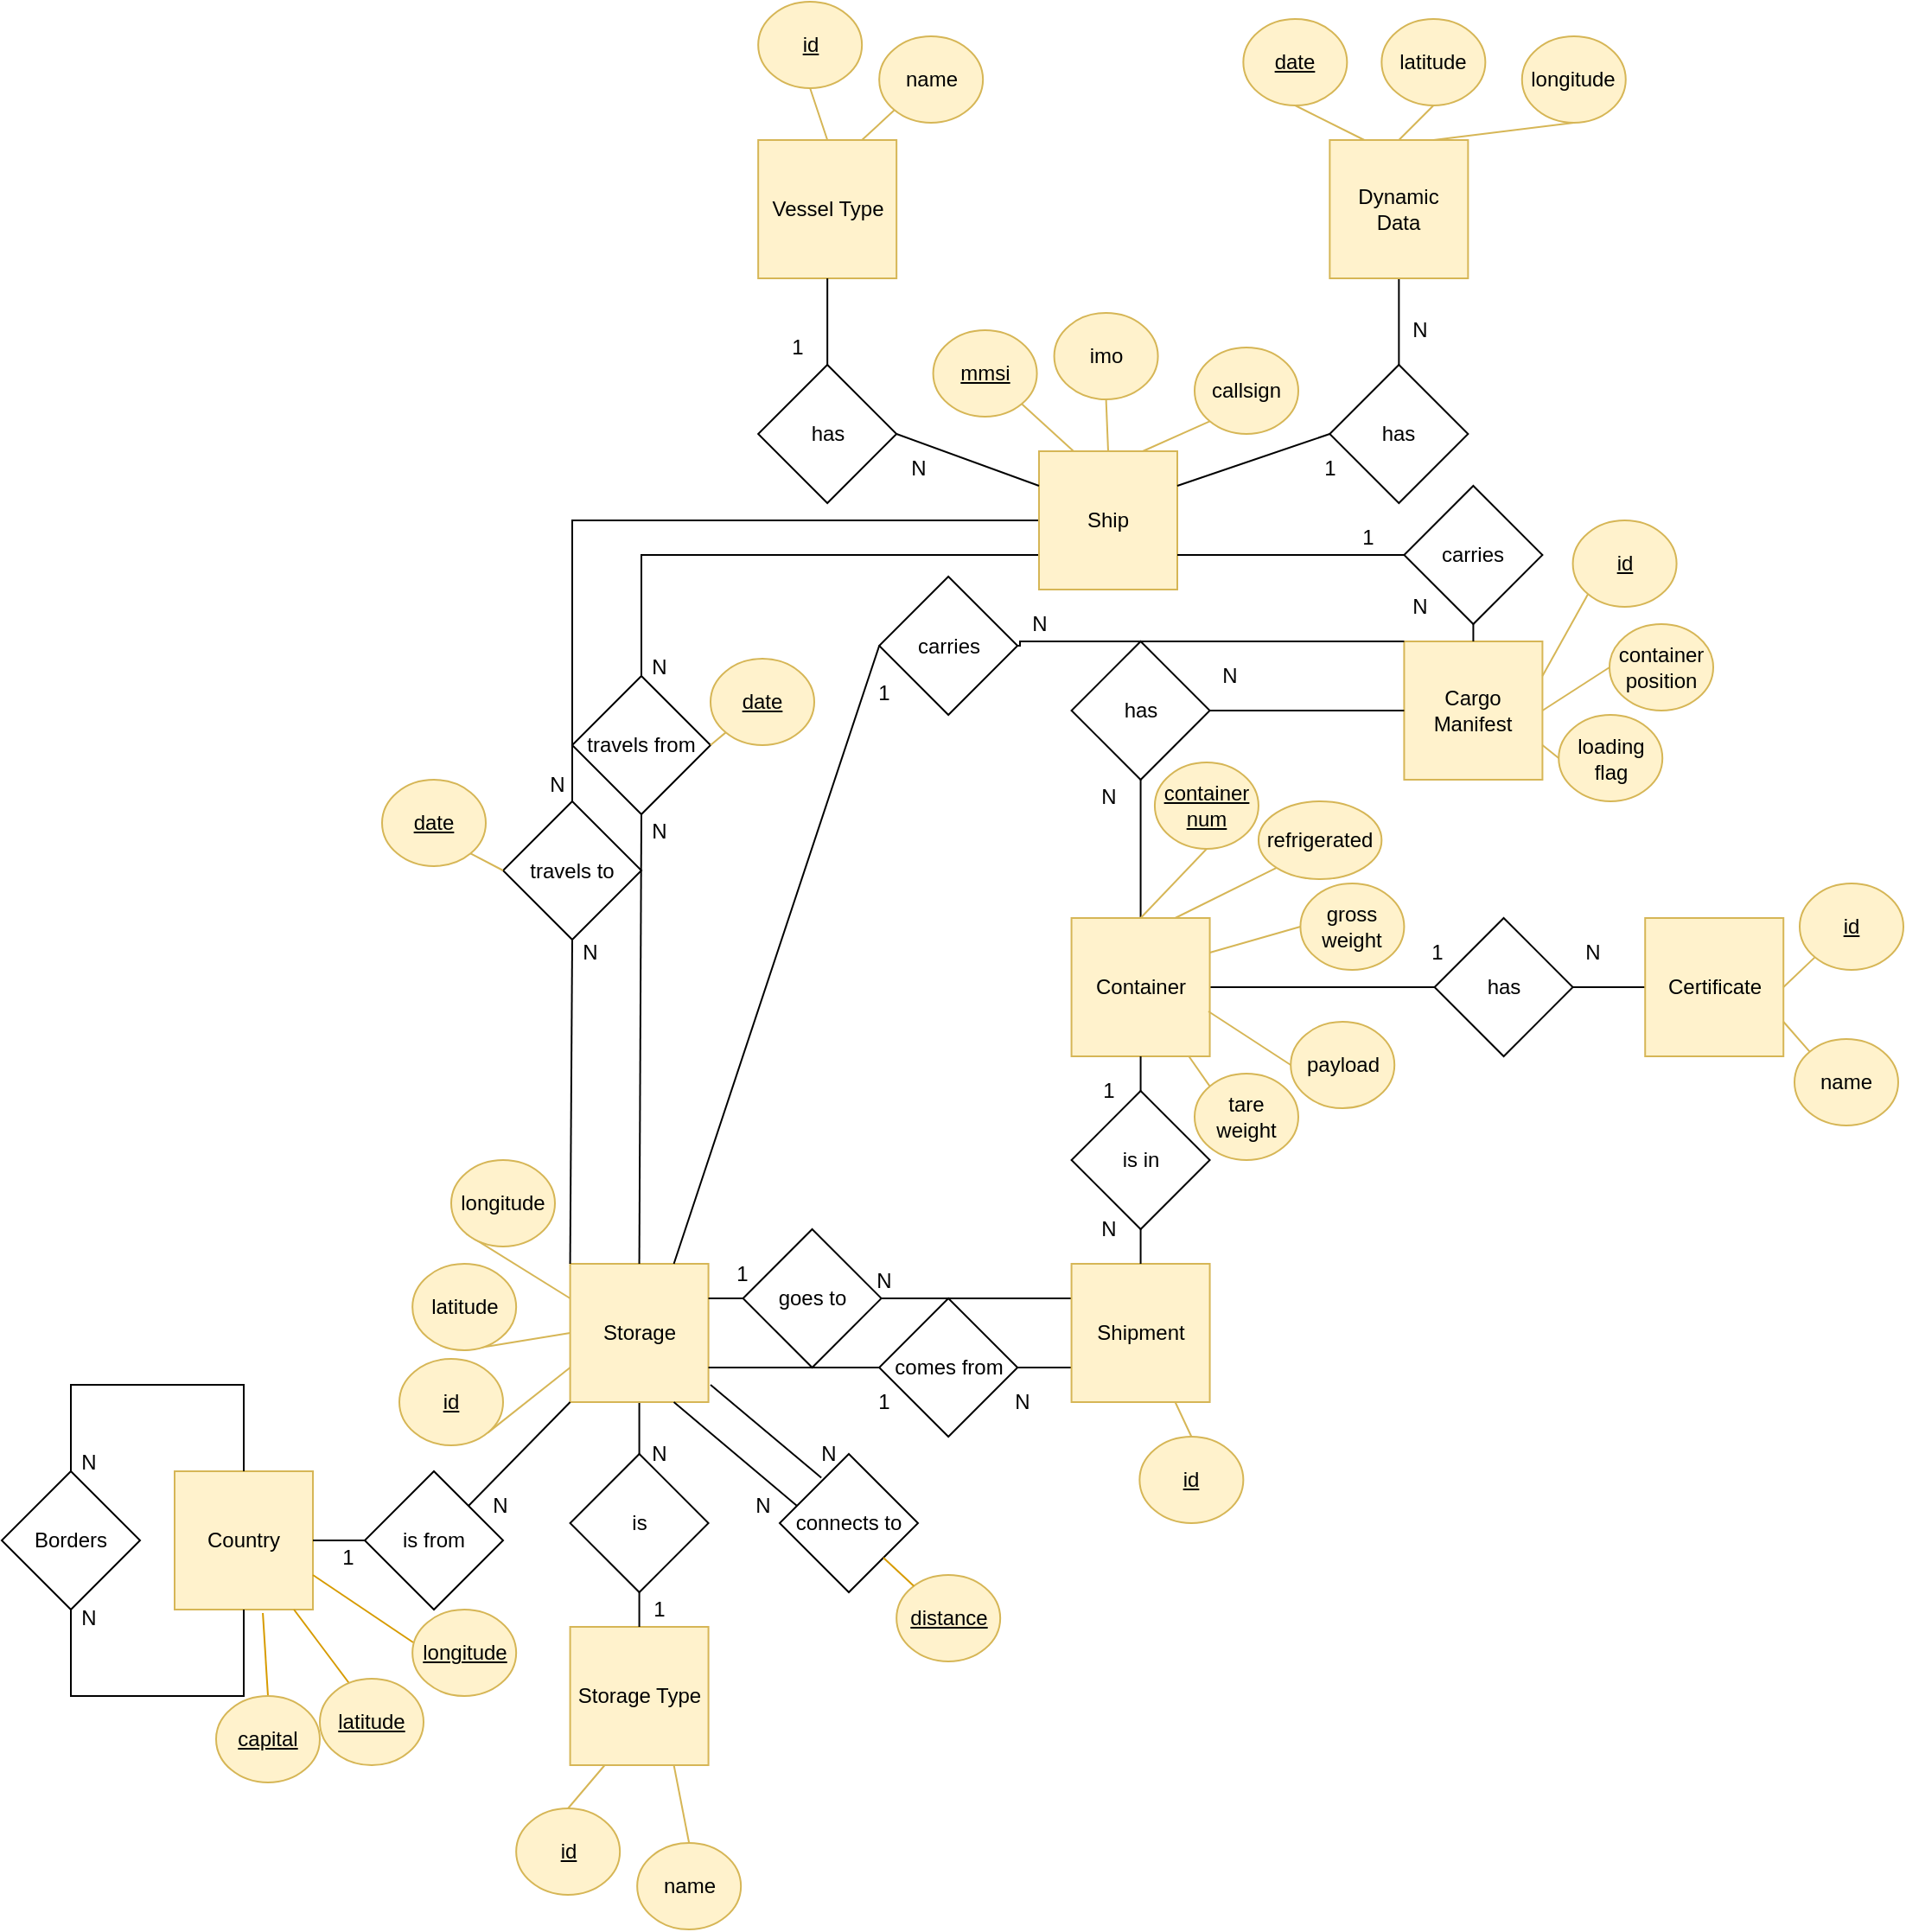 <mxfile version="15.9.4" type="device"><diagram id="eDwZjM_aQqiaG82-mVn8" name="Page-1"><mxGraphModel dx="1422" dy="743" grid="1" gridSize="10" guides="1" tooltips="1" connect="1" arrows="1" fold="1" page="1" pageScale="1" pageWidth="827" pageHeight="1169" math="0" shadow="0"><root><mxCell id="0"/><mxCell id="1" parent="0"/><mxCell id="Pj7Dq2QQPZaFAcr7pEXk-2" style="edgeStyle=none;rounded=0;orthogonalLoop=1;jettySize=auto;html=1;exitX=0;exitY=0.5;exitDx=0;exitDy=0;entryX=0.5;entryY=0;entryDx=0;entryDy=0;endArrow=none;endFill=0;" parent="1" source="Pj7Dq2QQPZaFAcr7pEXk-4" target="Pj7Dq2QQPZaFAcr7pEXk-78" edge="1"><mxGeometry relative="1" as="geometry"><Array as="points"><mxPoint x="560" y="740"/></Array></mxGeometry></mxCell><mxCell id="Pj7Dq2QQPZaFAcr7pEXk-3" style="edgeStyle=none;rounded=0;orthogonalLoop=1;jettySize=auto;html=1;exitX=0;exitY=0.75;exitDx=0;exitDy=0;entryX=0.5;entryY=0;entryDx=0;entryDy=0;endArrow=none;endFill=0;" parent="1" source="Pj7Dq2QQPZaFAcr7pEXk-4" target="Pj7Dq2QQPZaFAcr7pEXk-80" edge="1"><mxGeometry relative="1" as="geometry"><Array as="points"><mxPoint x="600" y="760"/></Array></mxGeometry></mxCell><mxCell id="Pj7Dq2QQPZaFAcr7pEXk-4" value="Ship" style="whiteSpace=wrap;html=1;aspect=fixed;fillColor=#fff2cc;strokeColor=#d6b656;" parent="1" vertex="1"><mxGeometry x="830" y="700" width="80" height="80" as="geometry"/></mxCell><mxCell id="Pj7Dq2QQPZaFAcr7pEXk-5" value="" style="edgeStyle=orthogonalEdgeStyle;rounded=0;orthogonalLoop=1;jettySize=auto;html=1;endArrow=none;endFill=0;" parent="1" source="Pj7Dq2QQPZaFAcr7pEXk-6" target="Pj7Dq2QQPZaFAcr7pEXk-19" edge="1"><mxGeometry relative="1" as="geometry"/></mxCell><mxCell id="Pj7Dq2QQPZaFAcr7pEXk-6" value="Dynamic&lt;br&gt;Data" style="whiteSpace=wrap;html=1;aspect=fixed;fillColor=#fff2cc;strokeColor=#d6b656;" parent="1" vertex="1"><mxGeometry x="998.18" y="520" width="80" height="80" as="geometry"/></mxCell><mxCell id="Pj7Dq2QQPZaFAcr7pEXk-7" value="&lt;u&gt;mmsi&lt;/u&gt;" style="ellipse;whiteSpace=wrap;html=1;fillColor=#fff2cc;strokeColor=#d6b656;" parent="1" vertex="1"><mxGeometry x="768.79" y="630" width="60" height="50" as="geometry"/></mxCell><mxCell id="Pj7Dq2QQPZaFAcr7pEXk-8" value="latitude" style="ellipse;whiteSpace=wrap;html=1;fillColor=#fff2cc;strokeColor=#d6b656;" parent="1" vertex="1"><mxGeometry x="1028.18" y="450" width="60" height="50" as="geometry"/></mxCell><mxCell id="Pj7Dq2QQPZaFAcr7pEXk-9" value="callsign" style="ellipse;whiteSpace=wrap;html=1;fillColor=#fff2cc;strokeColor=#d6b656;" parent="1" vertex="1"><mxGeometry x="920" y="640" width="60" height="50" as="geometry"/></mxCell><mxCell id="Pj7Dq2QQPZaFAcr7pEXk-10" value="" style="endArrow=none;html=1;rounded=0;entryX=1;entryY=1;entryDx=0;entryDy=0;exitX=0.25;exitY=0;exitDx=0;exitDy=0;fillColor=#fff2cc;strokeColor=#d6b656;" parent="1" source="Pj7Dq2QQPZaFAcr7pEXk-4" target="Pj7Dq2QQPZaFAcr7pEXk-7" edge="1"><mxGeometry width="50" height="50" relative="1" as="geometry"><mxPoint x="1108.79" y="880" as="sourcePoint"/><mxPoint x="800.003" y="692.678" as="targetPoint"/></mxGeometry></mxCell><mxCell id="Pj7Dq2QQPZaFAcr7pEXk-11" value="" style="endArrow=none;html=1;rounded=0;entryX=0;entryY=1;entryDx=0;entryDy=0;exitX=0.75;exitY=0;exitDx=0;exitDy=0;fillColor=#fff2cc;strokeColor=#d6b656;" parent="1" source="Pj7Dq2QQPZaFAcr7pEXk-4" target="Pj7Dq2QQPZaFAcr7pEXk-9" edge="1"><mxGeometry width="50" height="50" relative="1" as="geometry"><mxPoint x="1108.79" y="880" as="sourcePoint"/><mxPoint x="1158.79" y="830" as="targetPoint"/></mxGeometry></mxCell><mxCell id="Pj7Dq2QQPZaFAcr7pEXk-12" value="&lt;u&gt;date&lt;/u&gt;" style="ellipse;whiteSpace=wrap;html=1;fillColor=#fff2cc;strokeColor=#d6b656;" parent="1" vertex="1"><mxGeometry x="948.18" y="450" width="60" height="50" as="geometry"/></mxCell><mxCell id="Pj7Dq2QQPZaFAcr7pEXk-13" value="imo" style="ellipse;whiteSpace=wrap;html=1;fillColor=#fff2cc;strokeColor=#d6b656;" parent="1" vertex="1"><mxGeometry x="838.79" y="620" width="60" height="50" as="geometry"/></mxCell><mxCell id="Pj7Dq2QQPZaFAcr7pEXk-14" value="longitude" style="ellipse;whiteSpace=wrap;html=1;fillColor=#fff2cc;strokeColor=#d6b656;" parent="1" vertex="1"><mxGeometry x="1109.39" y="460" width="60" height="50" as="geometry"/></mxCell><mxCell id="Pj7Dq2QQPZaFAcr7pEXk-15" value="" style="endArrow=none;html=1;rounded=0;entryX=0.5;entryY=1;entryDx=0;entryDy=0;exitX=0.25;exitY=0;exitDx=0;exitDy=0;fillColor=#fff2cc;strokeColor=#d6b656;" parent="1" source="Pj7Dq2QQPZaFAcr7pEXk-6" target="Pj7Dq2QQPZaFAcr7pEXk-12" edge="1"><mxGeometry width="50" height="50" relative="1" as="geometry"><mxPoint x="1018.18" y="700" as="sourcePoint"/><mxPoint x="1068.18" y="650" as="targetPoint"/></mxGeometry></mxCell><mxCell id="Pj7Dq2QQPZaFAcr7pEXk-16" value="" style="endArrow=none;html=1;rounded=0;entryX=0.5;entryY=1;entryDx=0;entryDy=0;exitX=0.75;exitY=0;exitDx=0;exitDy=0;fillColor=#fff2cc;strokeColor=#d6b656;" parent="1" source="Pj7Dq2QQPZaFAcr7pEXk-6" target="Pj7Dq2QQPZaFAcr7pEXk-14" edge="1"><mxGeometry width="50" height="50" relative="1" as="geometry"><mxPoint x="1018.18" y="700" as="sourcePoint"/><mxPoint x="1068.18" y="650" as="targetPoint"/></mxGeometry></mxCell><mxCell id="Pj7Dq2QQPZaFAcr7pEXk-17" value="" style="endArrow=none;html=1;rounded=0;entryX=0.5;entryY=1;entryDx=0;entryDy=0;exitX=0.5;exitY=0;exitDx=0;exitDy=0;fillColor=#fff2cc;strokeColor=#d6b656;" parent="1" source="Pj7Dq2QQPZaFAcr7pEXk-6" target="Pj7Dq2QQPZaFAcr7pEXk-8" edge="1"><mxGeometry width="50" height="50" relative="1" as="geometry"><mxPoint x="1018.18" y="700" as="sourcePoint"/><mxPoint x="1068.18" y="650" as="targetPoint"/></mxGeometry></mxCell><mxCell id="Pj7Dq2QQPZaFAcr7pEXk-18" value="" style="endArrow=none;html=1;rounded=0;entryX=0.5;entryY=1;entryDx=0;entryDy=0;exitX=0.5;exitY=0;exitDx=0;exitDy=0;fillColor=#fff2cc;strokeColor=#d6b656;" parent="1" source="Pj7Dq2QQPZaFAcr7pEXk-4" target="Pj7Dq2QQPZaFAcr7pEXk-13" edge="1"><mxGeometry width="50" height="50" relative="1" as="geometry"><mxPoint x="1108.79" y="880" as="sourcePoint"/><mxPoint x="1158.79" y="830" as="targetPoint"/></mxGeometry></mxCell><mxCell id="Pj7Dq2QQPZaFAcr7pEXk-19" value="has" style="rhombus;whiteSpace=wrap;html=1;" parent="1" vertex="1"><mxGeometry x="998.18" y="650" width="80" height="80" as="geometry"/></mxCell><mxCell id="Pj7Dq2QQPZaFAcr7pEXk-20" value="" style="endArrow=none;html=1;rounded=0;entryX=1;entryY=0.25;entryDx=0;entryDy=0;exitX=0;exitY=0.5;exitDx=0;exitDy=0;" parent="1" source="Pj7Dq2QQPZaFAcr7pEXk-19" target="Pj7Dq2QQPZaFAcr7pEXk-4" edge="1"><mxGeometry width="50" height="50" relative="1" as="geometry"><mxPoint x="1108.79" y="880" as="sourcePoint"/><mxPoint x="1158.79" y="830" as="targetPoint"/></mxGeometry></mxCell><mxCell id="Pj7Dq2QQPZaFAcr7pEXk-21" value="Cargo Manifest" style="whiteSpace=wrap;html=1;aspect=fixed;fillColor=#fff2cc;strokeColor=#d6b656;" parent="1" vertex="1"><mxGeometry x="1041.21" y="810" width="80" height="80" as="geometry"/></mxCell><mxCell id="Pj7Dq2QQPZaFAcr7pEXk-22" value="&lt;u&gt;id&lt;/u&gt;" style="ellipse;whiteSpace=wrap;html=1;fillColor=#fff2cc;strokeColor=#d6b656;" parent="1" vertex="1"><mxGeometry x="1138.79" y="740" width="60" height="50" as="geometry"/></mxCell><mxCell id="Pj7Dq2QQPZaFAcr7pEXk-23" value="container position" style="ellipse;whiteSpace=wrap;html=1;fillColor=#fff2cc;strokeColor=#d6b656;" parent="1" vertex="1"><mxGeometry x="1160" y="800" width="60" height="50" as="geometry"/></mxCell><mxCell id="Pj7Dq2QQPZaFAcr7pEXk-24" value="loading flag" style="ellipse;whiteSpace=wrap;html=1;fillColor=#fff2cc;strokeColor=#d6b656;" parent="1" vertex="1"><mxGeometry x="1130.61" y="852.5" width="60" height="50" as="geometry"/></mxCell><mxCell id="Pj7Dq2QQPZaFAcr7pEXk-25" value="" style="endArrow=none;html=1;rounded=0;entryX=0;entryY=1;entryDx=0;entryDy=0;exitX=1;exitY=0.25;exitDx=0;exitDy=0;fillColor=#fff2cc;strokeColor=#d6b656;" parent="1" source="Pj7Dq2QQPZaFAcr7pEXk-21" target="Pj7Dq2QQPZaFAcr7pEXk-22" edge="1"><mxGeometry width="50" height="50" relative="1" as="geometry"><mxPoint x="1140" y="1090" as="sourcePoint"/><mxPoint x="1190" y="1040" as="targetPoint"/></mxGeometry></mxCell><mxCell id="Pj7Dq2QQPZaFAcr7pEXk-26" value="" style="endArrow=none;html=1;rounded=0;entryX=0;entryY=0.5;entryDx=0;entryDy=0;exitX=1;exitY=0.5;exitDx=0;exitDy=0;fillColor=#fff2cc;strokeColor=#d6b656;" parent="1" source="Pj7Dq2QQPZaFAcr7pEXk-21" target="Pj7Dq2QQPZaFAcr7pEXk-23" edge="1"><mxGeometry width="50" height="50" relative="1" as="geometry"><mxPoint x="1140" y="1090" as="sourcePoint"/><mxPoint x="1190" y="1040" as="targetPoint"/></mxGeometry></mxCell><mxCell id="Pj7Dq2QQPZaFAcr7pEXk-27" value="" style="endArrow=none;html=1;rounded=0;entryX=0;entryY=0.5;entryDx=0;entryDy=0;exitX=1;exitY=0.75;exitDx=0;exitDy=0;fillColor=#fff2cc;strokeColor=#d6b656;" parent="1" source="Pj7Dq2QQPZaFAcr7pEXk-21" target="Pj7Dq2QQPZaFAcr7pEXk-24" edge="1"><mxGeometry width="50" height="50" relative="1" as="geometry"><mxPoint x="1140" y="1090" as="sourcePoint"/><mxPoint x="1190" y="1040" as="targetPoint"/></mxGeometry></mxCell><mxCell id="Pj7Dq2QQPZaFAcr7pEXk-28" style="edgeStyle=none;rounded=0;orthogonalLoop=1;jettySize=auto;html=1;exitX=0.5;exitY=1;exitDx=0;exitDy=0;entryX=0.5;entryY=0;entryDx=0;entryDy=0;endArrow=none;endFill=0;" parent="1" source="Pj7Dq2QQPZaFAcr7pEXk-29" target="Pj7Dq2QQPZaFAcr7pEXk-72" edge="1"><mxGeometry relative="1" as="geometry"/></mxCell><mxCell id="Pj7Dq2QQPZaFAcr7pEXk-29" value="Storage" style="whiteSpace=wrap;html=1;aspect=fixed;fillColor=#fff2cc;strokeColor=#d6b656;" parent="1" vertex="1"><mxGeometry x="558.79" y="1170" width="80" height="80" as="geometry"/></mxCell><mxCell id="Pj7Dq2QQPZaFAcr7pEXk-30" value="Storage Type" style="whiteSpace=wrap;html=1;aspect=fixed;fillColor=#fff2cc;strokeColor=#d6b656;" parent="1" vertex="1"><mxGeometry x="558.79" y="1380" width="80" height="80" as="geometry"/></mxCell><mxCell id="Pj7Dq2QQPZaFAcr7pEXk-31" style="edgeStyle=orthogonalEdgeStyle;rounded=0;orthogonalLoop=1;jettySize=auto;html=1;entryX=0;entryY=0.5;entryDx=0;entryDy=0;endArrow=none;endFill=0;" parent="1" source="Pj7Dq2QQPZaFAcr7pEXk-33" target="Pj7Dq2QQPZaFAcr7pEXk-58" edge="1"><mxGeometry relative="1" as="geometry"/></mxCell><mxCell id="Pj7Dq2QQPZaFAcr7pEXk-32" style="edgeStyle=none;rounded=0;orthogonalLoop=1;jettySize=auto;html=1;exitX=0.5;exitY=1;exitDx=0;exitDy=0;entryX=0.5;entryY=0;entryDx=0;entryDy=0;endArrow=none;endFill=0;" parent="1" source="Pj7Dq2QQPZaFAcr7pEXk-33" target="Pj7Dq2QQPZaFAcr7pEXk-91" edge="1"><mxGeometry relative="1" as="geometry"/></mxCell><mxCell id="Pj7Dq2QQPZaFAcr7pEXk-33" value="Container" style="whiteSpace=wrap;html=1;aspect=fixed;fillColor=#fff2cc;strokeColor=#d6b656;" parent="1" vertex="1"><mxGeometry x="848.79" y="970" width="80" height="80" as="geometry"/></mxCell><mxCell id="Pj7Dq2QQPZaFAcr7pEXk-34" style="edgeStyle=none;rounded=0;orthogonalLoop=1;jettySize=auto;html=1;exitX=0;exitY=0.25;exitDx=0;exitDy=0;entryX=1;entryY=0.5;entryDx=0;entryDy=0;endArrow=none;endFill=0;" parent="1" source="Pj7Dq2QQPZaFAcr7pEXk-36" target="Pj7Dq2QQPZaFAcr7pEXk-85" edge="1"><mxGeometry relative="1" as="geometry"/></mxCell><mxCell id="Pj7Dq2QQPZaFAcr7pEXk-35" style="edgeStyle=none;rounded=0;orthogonalLoop=1;jettySize=auto;html=1;exitX=0;exitY=0.75;exitDx=0;exitDy=0;entryX=1;entryY=0.5;entryDx=0;entryDy=0;endArrow=none;endFill=0;" parent="1" source="Pj7Dq2QQPZaFAcr7pEXk-36" target="Pj7Dq2QQPZaFAcr7pEXk-87" edge="1"><mxGeometry relative="1" as="geometry"/></mxCell><mxCell id="Pj7Dq2QQPZaFAcr7pEXk-36" value="Shipment" style="whiteSpace=wrap;html=1;aspect=fixed;fillColor=#fff2cc;strokeColor=#d6b656;" parent="1" vertex="1"><mxGeometry x="848.79" y="1170" width="80" height="80" as="geometry"/></mxCell><mxCell id="Pj7Dq2QQPZaFAcr7pEXk-37" value="Vessel Type" style="whiteSpace=wrap;html=1;aspect=fixed;fillColor=#fff2cc;strokeColor=#d6b656;" parent="1" vertex="1"><mxGeometry x="667.58" y="520" width="80" height="80" as="geometry"/></mxCell><mxCell id="Pj7Dq2QQPZaFAcr7pEXk-38" style="edgeStyle=orthogonalEdgeStyle;rounded=0;orthogonalLoop=1;jettySize=auto;html=1;exitX=0.5;exitY=0;exitDx=0;exitDy=0;entryX=0.5;entryY=1;entryDx=0;entryDy=0;endArrow=none;endFill=0;" parent="1" source="Pj7Dq2QQPZaFAcr7pEXk-39" target="Pj7Dq2QQPZaFAcr7pEXk-37" edge="1"><mxGeometry relative="1" as="geometry"/></mxCell><mxCell id="Pj7Dq2QQPZaFAcr7pEXk-39" value="has" style="rhombus;whiteSpace=wrap;html=1;" parent="1" vertex="1"><mxGeometry x="667.58" y="650" width="80" height="80" as="geometry"/></mxCell><mxCell id="Pj7Dq2QQPZaFAcr7pEXk-40" value="" style="endArrow=none;html=1;rounded=0;exitX=1;exitY=0.5;exitDx=0;exitDy=0;entryX=0;entryY=0.25;entryDx=0;entryDy=0;" parent="1" source="Pj7Dq2QQPZaFAcr7pEXk-39" target="Pj7Dq2QQPZaFAcr7pEXk-4" edge="1"><mxGeometry width="50" height="50" relative="1" as="geometry"><mxPoint x="1000" y="720" as="sourcePoint"/><mxPoint x="1050" y="670" as="targetPoint"/></mxGeometry></mxCell><mxCell id="Pj7Dq2QQPZaFAcr7pEXk-41" value="name" style="ellipse;whiteSpace=wrap;html=1;fillColor=#fff2cc;strokeColor=#d6b656;" parent="1" vertex="1"><mxGeometry x="737.58" y="460" width="60" height="50" as="geometry"/></mxCell><mxCell id="Pj7Dq2QQPZaFAcr7pEXk-42" value="&lt;u&gt;id&lt;/u&gt;" style="ellipse;whiteSpace=wrap;html=1;fillColor=#fff2cc;strokeColor=#d6b656;" parent="1" vertex="1"><mxGeometry x="667.58" y="440" width="60" height="50" as="geometry"/></mxCell><mxCell id="Pj7Dq2QQPZaFAcr7pEXk-43" value="" style="endArrow=none;html=1;rounded=0;exitX=0.5;exitY=0;exitDx=0;exitDy=0;entryX=0.5;entryY=1;entryDx=0;entryDy=0;fillColor=#fff2cc;strokeColor=#d6b656;" parent="1" source="Pj7Dq2QQPZaFAcr7pEXk-37" target="Pj7Dq2QQPZaFAcr7pEXk-42" edge="1"><mxGeometry width="50" height="50" relative="1" as="geometry"><mxPoint x="997.58" y="640" as="sourcePoint"/><mxPoint x="1047.58" y="590" as="targetPoint"/></mxGeometry></mxCell><mxCell id="Pj7Dq2QQPZaFAcr7pEXk-44" value="" style="endArrow=none;html=1;rounded=0;exitX=0.75;exitY=0;exitDx=0;exitDy=0;entryX=0;entryY=1;entryDx=0;entryDy=0;fillColor=#fff2cc;strokeColor=#d6b656;" parent="1" source="Pj7Dq2QQPZaFAcr7pEXk-37" target="Pj7Dq2QQPZaFAcr7pEXk-41" edge="1"><mxGeometry width="50" height="50" relative="1" as="geometry"><mxPoint x="997.58" y="640" as="sourcePoint"/><mxPoint x="1047.58" y="590" as="targetPoint"/></mxGeometry></mxCell><mxCell id="Pj7Dq2QQPZaFAcr7pEXk-45" value="" style="edgeStyle=orthogonalEdgeStyle;rounded=0;orthogonalLoop=1;jettySize=auto;html=1;endArrow=none;endFill=0;entryX=1;entryY=0.75;entryDx=0;entryDy=0;" parent="1" source="Pj7Dq2QQPZaFAcr7pEXk-47" target="Pj7Dq2QQPZaFAcr7pEXk-4" edge="1"><mxGeometry relative="1" as="geometry"/></mxCell><mxCell id="Pj7Dq2QQPZaFAcr7pEXk-46" value="" style="edgeStyle=none;rounded=0;orthogonalLoop=1;jettySize=auto;html=1;endArrow=none;endFill=0;" parent="1" source="Pj7Dq2QQPZaFAcr7pEXk-47" target="Pj7Dq2QQPZaFAcr7pEXk-21" edge="1"><mxGeometry relative="1" as="geometry"/></mxCell><mxCell id="Pj7Dq2QQPZaFAcr7pEXk-47" value="carries" style="rhombus;whiteSpace=wrap;html=1;" parent="1" vertex="1"><mxGeometry x="1041.21" y="720" width="80" height="80" as="geometry"/></mxCell><mxCell id="Pj7Dq2QQPZaFAcr7pEXk-48" style="edgeStyle=none;rounded=0;orthogonalLoop=1;jettySize=auto;html=1;exitX=0.5;exitY=1;exitDx=0;exitDy=0;entryX=0.5;entryY=0;entryDx=0;entryDy=0;endArrow=none;endFill=0;fillColor=#fff2cc;strokeColor=#d6b656;" parent="1" source="Pj7Dq2QQPZaFAcr7pEXk-49" target="Pj7Dq2QQPZaFAcr7pEXk-33" edge="1"><mxGeometry relative="1" as="geometry"/></mxCell><mxCell id="Pj7Dq2QQPZaFAcr7pEXk-49" value="&lt;u&gt;container num&lt;/u&gt;" style="ellipse;whiteSpace=wrap;html=1;fillColor=#fff2cc;strokeColor=#d6b656;" parent="1" vertex="1"><mxGeometry x="896.97" y="880" width="60" height="50" as="geometry"/></mxCell><mxCell id="Pj7Dq2QQPZaFAcr7pEXk-50" value="refrigerated" style="ellipse;whiteSpace=wrap;html=1;fillColor=#fff2cc;strokeColor=#d6b656;" parent="1" vertex="1"><mxGeometry x="956.97" y="902.5" width="71.21" height="45" as="geometry"/></mxCell><mxCell id="Pj7Dq2QQPZaFAcr7pEXk-51" value="gross weight" style="ellipse;whiteSpace=wrap;html=1;fillColor=#fff2cc;strokeColor=#d6b656;" parent="1" vertex="1"><mxGeometry x="981.21" y="950" width="60" height="50" as="geometry"/></mxCell><mxCell id="Pj7Dq2QQPZaFAcr7pEXk-52" value="" style="endArrow=none;html=1;rounded=0;entryX=0;entryY=1;entryDx=0;entryDy=0;exitX=0.75;exitY=0;exitDx=0;exitDy=0;fillColor=#fff2cc;strokeColor=#d6b656;" parent="1" source="Pj7Dq2QQPZaFAcr7pEXk-33" target="Pj7Dq2QQPZaFAcr7pEXk-50" edge="1"><mxGeometry width="50" height="50" relative="1" as="geometry"><mxPoint x="958.79" y="880" as="sourcePoint"/><mxPoint x="1180" y="795" as="targetPoint"/></mxGeometry></mxCell><mxCell id="Pj7Dq2QQPZaFAcr7pEXk-53" value="" style="endArrow=none;html=1;rounded=0;entryX=0;entryY=0.5;entryDx=0;entryDy=0;exitX=1;exitY=0.25;exitDx=0;exitDy=0;fillColor=#fff2cc;strokeColor=#d6b656;" parent="1" source="Pj7Dq2QQPZaFAcr7pEXk-33" target="Pj7Dq2QQPZaFAcr7pEXk-51" edge="1"><mxGeometry width="50" height="50" relative="1" as="geometry"><mxPoint x="958.79" y="900" as="sourcePoint"/><mxPoint x="1180" y="795" as="targetPoint"/></mxGeometry></mxCell><mxCell id="Pj7Dq2QQPZaFAcr7pEXk-54" value="tare weight" style="ellipse;whiteSpace=wrap;html=1;fillColor=#fff2cc;strokeColor=#d6b656;" parent="1" vertex="1"><mxGeometry x="920" y="1060" width="60" height="50" as="geometry"/></mxCell><mxCell id="Pj7Dq2QQPZaFAcr7pEXk-55" value="payload" style="ellipse;whiteSpace=wrap;html=1;fillColor=#fff2cc;strokeColor=#d6b656;" parent="1" vertex="1"><mxGeometry x="975.61" y="1030" width="60" height="50" as="geometry"/></mxCell><mxCell id="Pj7Dq2QQPZaFAcr7pEXk-56" value="" style="endArrow=none;html=1;rounded=0;entryX=0;entryY=0;entryDx=0;entryDy=0;fillColor=#fff2cc;strokeColor=#d6b656;" parent="1" source="Pj7Dq2QQPZaFAcr7pEXk-33" target="Pj7Dq2QQPZaFAcr7pEXk-54" edge="1"><mxGeometry width="50" height="50" relative="1" as="geometry"><mxPoint x="958.79" y="920" as="sourcePoint"/><mxPoint x="1291.21" y="810" as="targetPoint"/></mxGeometry></mxCell><mxCell id="Pj7Dq2QQPZaFAcr7pEXk-57" value="" style="endArrow=none;html=1;rounded=0;entryX=0;entryY=0.5;entryDx=0;entryDy=0;exitX=0.99;exitY=0.675;exitDx=0;exitDy=0;fillColor=#fff2cc;strokeColor=#d6b656;exitPerimeter=0;" parent="1" source="Pj7Dq2QQPZaFAcr7pEXk-33" target="Pj7Dq2QQPZaFAcr7pEXk-55" edge="1"><mxGeometry width="50" height="50" relative="1" as="geometry"><mxPoint x="960" y="900" as="sourcePoint"/><mxPoint x="1291.21" y="810" as="targetPoint"/></mxGeometry></mxCell><mxCell id="Pj7Dq2QQPZaFAcr7pEXk-58" value="has" style="rhombus;whiteSpace=wrap;html=1;" parent="1" vertex="1"><mxGeometry x="1058.79" y="970" width="80" height="80" as="geometry"/></mxCell><mxCell id="Pj7Dq2QQPZaFAcr7pEXk-59" value="" style="edgeStyle=orthogonalEdgeStyle;rounded=0;orthogonalLoop=1;jettySize=auto;html=1;endArrow=none;endFill=0;" parent="1" source="Pj7Dq2QQPZaFAcr7pEXk-60" target="Pj7Dq2QQPZaFAcr7pEXk-58" edge="1"><mxGeometry relative="1" as="geometry"/></mxCell><mxCell id="Pj7Dq2QQPZaFAcr7pEXk-60" value="Certificate" style="whiteSpace=wrap;html=1;aspect=fixed;fillColor=#fff2cc;strokeColor=#d6b656;" parent="1" vertex="1"><mxGeometry x="1180.61" y="970" width="80" height="80" as="geometry"/></mxCell><mxCell id="Pj7Dq2QQPZaFAcr7pEXk-61" value="name" style="ellipse;whiteSpace=wrap;html=1;fillColor=#fff2cc;strokeColor=#d6b656;" parent="1" vertex="1"><mxGeometry x="1267" y="1040" width="60" height="50" as="geometry"/></mxCell><mxCell id="Pj7Dq2QQPZaFAcr7pEXk-62" value="&lt;u&gt;id&lt;/u&gt;" style="ellipse;whiteSpace=wrap;html=1;fillColor=#fff2cc;strokeColor=#d6b656;" parent="1" vertex="1"><mxGeometry x="1270" y="950" width="60" height="50" as="geometry"/></mxCell><mxCell id="Pj7Dq2QQPZaFAcr7pEXk-63" value="" style="endArrow=none;html=1;rounded=0;entryX=0;entryY=1;entryDx=0;entryDy=0;fillColor=#fff2cc;strokeColor=#d6b656;exitX=1;exitY=0.5;exitDx=0;exitDy=0;" parent="1" source="Pj7Dq2QQPZaFAcr7pEXk-60" target="Pj7Dq2QQPZaFAcr7pEXk-62" edge="1"><mxGeometry width="50" height="50" relative="1" as="geometry"><mxPoint x="1240" y="910" as="sourcePoint"/><mxPoint x="930" y="760" as="targetPoint"/></mxGeometry></mxCell><mxCell id="Pj7Dq2QQPZaFAcr7pEXk-64" value="" style="endArrow=none;html=1;rounded=0;entryX=0;entryY=0;entryDx=0;entryDy=0;exitX=1;exitY=0.75;exitDx=0;exitDy=0;fillColor=#fff2cc;strokeColor=#d6b656;" parent="1" source="Pj7Dq2QQPZaFAcr7pEXk-60" target="Pj7Dq2QQPZaFAcr7pEXk-61" edge="1"><mxGeometry width="50" height="50" relative="1" as="geometry"><mxPoint x="880" y="810" as="sourcePoint"/><mxPoint x="930" y="760" as="targetPoint"/></mxGeometry></mxCell><mxCell id="Pj7Dq2QQPZaFAcr7pEXk-65" style="edgeStyle=none;rounded=0;orthogonalLoop=1;jettySize=auto;html=1;exitX=0.5;exitY=1;exitDx=0;exitDy=0;entryX=0;entryY=0.5;entryDx=0;entryDy=0;endArrow=none;endFill=0;fillColor=#fff2cc;strokeColor=#d6b656;" parent="1" source="Pj7Dq2QQPZaFAcr7pEXk-66" target="Pj7Dq2QQPZaFAcr7pEXk-29" edge="1"><mxGeometry relative="1" as="geometry"/></mxCell><mxCell id="Pj7Dq2QQPZaFAcr7pEXk-66" value="latitude" style="ellipse;whiteSpace=wrap;html=1;fillColor=#fff2cc;strokeColor=#d6b656;" parent="1" vertex="1"><mxGeometry x="467.58" y="1170" width="60" height="50" as="geometry"/></mxCell><mxCell id="Pj7Dq2QQPZaFAcr7pEXk-67" style="edgeStyle=none;rounded=0;orthogonalLoop=1;jettySize=auto;html=1;exitX=0;exitY=1;exitDx=0;exitDy=0;entryX=0;entryY=0.25;entryDx=0;entryDy=0;endArrow=none;endFill=0;fillColor=#fff2cc;strokeColor=#d6b656;" parent="1" source="Pj7Dq2QQPZaFAcr7pEXk-68" target="Pj7Dq2QQPZaFAcr7pEXk-29" edge="1"><mxGeometry relative="1" as="geometry"><mxPoint x="650" y="1145" as="sourcePoint"/></mxGeometry></mxCell><mxCell id="Pj7Dq2QQPZaFAcr7pEXk-68" value="longitude" style="ellipse;whiteSpace=wrap;html=1;fillColor=#fff2cc;strokeColor=#d6b656;" parent="1" vertex="1"><mxGeometry x="490" y="1110" width="60" height="50" as="geometry"/></mxCell><mxCell id="Pj7Dq2QQPZaFAcr7pEXk-69" style="edgeStyle=none;rounded=0;orthogonalLoop=1;jettySize=auto;html=1;exitX=1;exitY=1;exitDx=0;exitDy=0;entryX=0;entryY=0.75;entryDx=0;entryDy=0;endArrow=none;endFill=0;fillColor=#fff2cc;strokeColor=#d6b656;" parent="1" source="Pj7Dq2QQPZaFAcr7pEXk-70" target="Pj7Dq2QQPZaFAcr7pEXk-29" edge="1"><mxGeometry relative="1" as="geometry"/></mxCell><mxCell id="Pj7Dq2QQPZaFAcr7pEXk-70" value="&lt;u&gt;id&lt;/u&gt;" style="ellipse;whiteSpace=wrap;html=1;fillColor=#fff2cc;strokeColor=#d6b656;" parent="1" vertex="1"><mxGeometry x="460" y="1225" width="60" height="50" as="geometry"/></mxCell><mxCell id="Pj7Dq2QQPZaFAcr7pEXk-71" style="edgeStyle=none;rounded=0;orthogonalLoop=1;jettySize=auto;html=1;exitX=0.5;exitY=1;exitDx=0;exitDy=0;entryX=0.5;entryY=0;entryDx=0;entryDy=0;endArrow=none;endFill=0;" parent="1" source="Pj7Dq2QQPZaFAcr7pEXk-72" target="Pj7Dq2QQPZaFAcr7pEXk-30" edge="1"><mxGeometry relative="1" as="geometry"/></mxCell><mxCell id="Pj7Dq2QQPZaFAcr7pEXk-72" value="is" style="rhombus;whiteSpace=wrap;html=1;" parent="1" vertex="1"><mxGeometry x="558.79" y="1280" width="80" height="80" as="geometry"/></mxCell><mxCell id="Pj7Dq2QQPZaFAcr7pEXk-73" style="edgeStyle=none;rounded=0;orthogonalLoop=1;jettySize=auto;html=1;exitX=0.5;exitY=0;exitDx=0;exitDy=0;entryX=0.75;entryY=1;entryDx=0;entryDy=0;endArrow=none;endFill=0;fillColor=#fff2cc;strokeColor=#d6b656;" parent="1" source="Pj7Dq2QQPZaFAcr7pEXk-74" target="Pj7Dq2QQPZaFAcr7pEXk-30" edge="1"><mxGeometry relative="1" as="geometry"/></mxCell><mxCell id="Pj7Dq2QQPZaFAcr7pEXk-74" value="name" style="ellipse;whiteSpace=wrap;html=1;fillColor=#fff2cc;strokeColor=#d6b656;" parent="1" vertex="1"><mxGeometry x="597.58" y="1505" width="60" height="50" as="geometry"/></mxCell><mxCell id="Pj7Dq2QQPZaFAcr7pEXk-75" style="edgeStyle=none;rounded=0;orthogonalLoop=1;jettySize=auto;html=1;exitX=0.5;exitY=0;exitDx=0;exitDy=0;entryX=0.25;entryY=1;entryDx=0;entryDy=0;endArrow=none;endFill=0;fillColor=#fff2cc;strokeColor=#d6b656;" parent="1" source="Pj7Dq2QQPZaFAcr7pEXk-76" target="Pj7Dq2QQPZaFAcr7pEXk-30" edge="1"><mxGeometry relative="1" as="geometry"/></mxCell><mxCell id="Pj7Dq2QQPZaFAcr7pEXk-76" value="&lt;u&gt;id&lt;/u&gt;" style="ellipse;whiteSpace=wrap;html=1;fillColor=#fff2cc;strokeColor=#d6b656;" parent="1" vertex="1"><mxGeometry x="527.58" y="1485" width="60" height="50" as="geometry"/></mxCell><mxCell id="Pj7Dq2QQPZaFAcr7pEXk-77" style="edgeStyle=none;rounded=0;orthogonalLoop=1;jettySize=auto;html=1;exitX=0.5;exitY=1;exitDx=0;exitDy=0;entryX=0;entryY=0;entryDx=0;entryDy=0;endArrow=none;endFill=0;" parent="1" source="Pj7Dq2QQPZaFAcr7pEXk-78" target="Pj7Dq2QQPZaFAcr7pEXk-29" edge="1"><mxGeometry relative="1" as="geometry"/></mxCell><mxCell id="Pj7Dq2QQPZaFAcr7pEXk-78" value="travels to" style="rhombus;whiteSpace=wrap;html=1;" parent="1" vertex="1"><mxGeometry x="520" y="902.5" width="80" height="80" as="geometry"/></mxCell><mxCell id="Pj7Dq2QQPZaFAcr7pEXk-79" style="edgeStyle=none;rounded=0;orthogonalLoop=1;jettySize=auto;html=1;exitX=0.5;exitY=1;exitDx=0;exitDy=0;entryX=0.5;entryY=0;entryDx=0;entryDy=0;endArrow=none;endFill=0;" parent="1" source="Pj7Dq2QQPZaFAcr7pEXk-80" target="Pj7Dq2QQPZaFAcr7pEXk-29" edge="1"><mxGeometry relative="1" as="geometry"/></mxCell><mxCell id="Pj7Dq2QQPZaFAcr7pEXk-80" value="travels from" style="rhombus;whiteSpace=wrap;html=1;" parent="1" vertex="1"><mxGeometry x="560" y="830" width="80" height="80" as="geometry"/></mxCell><mxCell id="Pj7Dq2QQPZaFAcr7pEXk-81" style="edgeStyle=none;rounded=0;orthogonalLoop=1;jettySize=auto;html=1;exitX=0.5;exitY=0;exitDx=0;exitDy=0;entryX=0.5;entryY=1;entryDx=0;entryDy=0;endArrow=none;endFill=0;" parent="1" source="Pj7Dq2QQPZaFAcr7pEXk-83" target="Pj7Dq2QQPZaFAcr7pEXk-33" edge="1"><mxGeometry relative="1" as="geometry"/></mxCell><mxCell id="Pj7Dq2QQPZaFAcr7pEXk-82" style="edgeStyle=none;rounded=0;orthogonalLoop=1;jettySize=auto;html=1;exitX=0.5;exitY=1;exitDx=0;exitDy=0;entryX=0.5;entryY=0;entryDx=0;entryDy=0;endArrow=none;endFill=0;" parent="1" source="Pj7Dq2QQPZaFAcr7pEXk-83" target="Pj7Dq2QQPZaFAcr7pEXk-36" edge="1"><mxGeometry relative="1" as="geometry"/></mxCell><mxCell id="Pj7Dq2QQPZaFAcr7pEXk-83" value="is in" style="rhombus;whiteSpace=wrap;html=1;" parent="1" vertex="1"><mxGeometry x="848.79" y="1070" width="80" height="80" as="geometry"/></mxCell><mxCell id="Pj7Dq2QQPZaFAcr7pEXk-84" style="edgeStyle=none;rounded=0;orthogonalLoop=1;jettySize=auto;html=1;exitX=0;exitY=0.5;exitDx=0;exitDy=0;entryX=1;entryY=0.25;entryDx=0;entryDy=0;endArrow=none;endFill=0;" parent="1" source="Pj7Dq2QQPZaFAcr7pEXk-85" target="Pj7Dq2QQPZaFAcr7pEXk-29" edge="1"><mxGeometry relative="1" as="geometry"/></mxCell><mxCell id="Pj7Dq2QQPZaFAcr7pEXk-85" value="goes to" style="rhombus;whiteSpace=wrap;html=1;" parent="1" vertex="1"><mxGeometry x="658.79" y="1150" width="80" height="80" as="geometry"/></mxCell><mxCell id="Pj7Dq2QQPZaFAcr7pEXk-86" style="edgeStyle=none;rounded=0;orthogonalLoop=1;jettySize=auto;html=1;exitX=0;exitY=0.5;exitDx=0;exitDy=0;entryX=1;entryY=0.75;entryDx=0;entryDy=0;endArrow=none;endFill=0;" parent="1" source="Pj7Dq2QQPZaFAcr7pEXk-87" target="Pj7Dq2QQPZaFAcr7pEXk-29" edge="1"><mxGeometry relative="1" as="geometry"/></mxCell><mxCell id="Pj7Dq2QQPZaFAcr7pEXk-87" value="comes from" style="rhombus;whiteSpace=wrap;html=1;" parent="1" vertex="1"><mxGeometry x="737.58" y="1190" width="80" height="80" as="geometry"/></mxCell><mxCell id="Pj7Dq2QQPZaFAcr7pEXk-88" style="edgeStyle=none;rounded=0;orthogonalLoop=1;jettySize=auto;html=1;exitX=0.5;exitY=0;exitDx=0;exitDy=0;entryX=0.75;entryY=1;entryDx=0;entryDy=0;endArrow=none;endFill=0;fillColor=#fff2cc;strokeColor=#d6b656;" parent="1" source="Pj7Dq2QQPZaFAcr7pEXk-89" target="Pj7Dq2QQPZaFAcr7pEXk-36" edge="1"><mxGeometry relative="1" as="geometry"/></mxCell><mxCell id="Pj7Dq2QQPZaFAcr7pEXk-89" value="&lt;u&gt;id&lt;/u&gt;" style="ellipse;whiteSpace=wrap;html=1;fillColor=#fff2cc;strokeColor=#d6b656;" parent="1" vertex="1"><mxGeometry x="888.18" y="1270" width="60" height="50" as="geometry"/></mxCell><mxCell id="Pj7Dq2QQPZaFAcr7pEXk-90" style="edgeStyle=none;rounded=0;orthogonalLoop=1;jettySize=auto;html=1;exitX=1;exitY=0.5;exitDx=0;exitDy=0;entryX=0;entryY=0.5;entryDx=0;entryDy=0;endArrow=none;endFill=0;" parent="1" source="Pj7Dq2QQPZaFAcr7pEXk-91" target="Pj7Dq2QQPZaFAcr7pEXk-21" edge="1"><mxGeometry relative="1" as="geometry"/></mxCell><mxCell id="Pj7Dq2QQPZaFAcr7pEXk-91" value="has" style="rhombus;whiteSpace=wrap;html=1;" parent="1" vertex="1"><mxGeometry x="848.79" y="810" width="80" height="80" as="geometry"/></mxCell><mxCell id="Pj7Dq2QQPZaFAcr7pEXk-92" value="1" style="text;html=1;align=center;verticalAlign=middle;resizable=0;points=[];autosize=1;strokeColor=none;fillColor=none;" parent="1" vertex="1"><mxGeometry x="680" y="630" width="20" height="20" as="geometry"/></mxCell><mxCell id="Pj7Dq2QQPZaFAcr7pEXk-93" value="N" style="text;html=1;align=center;verticalAlign=middle;resizable=0;points=[];autosize=1;strokeColor=none;fillColor=none;" parent="1" vertex="1"><mxGeometry x="750" y="700" width="20" height="20" as="geometry"/></mxCell><mxCell id="Pj7Dq2QQPZaFAcr7pEXk-94" value="N" style="text;html=1;align=center;verticalAlign=middle;resizable=0;points=[];autosize=1;strokeColor=none;fillColor=none;" parent="1" vertex="1"><mxGeometry x="1040" y="620" width="20" height="20" as="geometry"/></mxCell><mxCell id="Pj7Dq2QQPZaFAcr7pEXk-95" value="1" style="text;html=1;align=center;verticalAlign=middle;resizable=0;points=[];autosize=1;strokeColor=none;fillColor=none;" parent="1" vertex="1"><mxGeometry x="988.18" y="700" width="20" height="20" as="geometry"/></mxCell><mxCell id="Pj7Dq2QQPZaFAcr7pEXk-96" value="N" style="text;html=1;align=center;verticalAlign=middle;resizable=0;points=[];autosize=1;strokeColor=none;fillColor=none;" parent="1" vertex="1"><mxGeometry x="1040" y="780" width="20" height="20" as="geometry"/></mxCell><mxCell id="Pj7Dq2QQPZaFAcr7pEXk-97" value="1" style="text;html=1;align=center;verticalAlign=middle;resizable=0;points=[];autosize=1;strokeColor=none;fillColor=none;" parent="1" vertex="1"><mxGeometry x="1010" y="740" width="20" height="20" as="geometry"/></mxCell><mxCell id="Pj7Dq2QQPZaFAcr7pEXk-98" value="N" style="text;html=1;align=center;verticalAlign=middle;resizable=0;points=[];autosize=1;strokeColor=none;fillColor=none;" parent="1" vertex="1"><mxGeometry x="600" y="815" width="20" height="20" as="geometry"/></mxCell><mxCell id="Pj7Dq2QQPZaFAcr7pEXk-99" value="N" style="text;html=1;align=center;verticalAlign=middle;resizable=0;points=[];autosize=1;strokeColor=none;fillColor=none;" parent="1" vertex="1"><mxGeometry x="541" y="883" width="20" height="20" as="geometry"/></mxCell><mxCell id="Pj7Dq2QQPZaFAcr7pEXk-100" value="N" style="text;html=1;align=center;verticalAlign=middle;resizable=0;points=[];autosize=1;strokeColor=none;fillColor=none;" parent="1" vertex="1"><mxGeometry x="600" y="910" width="20" height="20" as="geometry"/></mxCell><mxCell id="Pj7Dq2QQPZaFAcr7pEXk-101" value="N" style="text;html=1;align=center;verticalAlign=middle;resizable=0;points=[];autosize=1;strokeColor=none;fillColor=none;" parent="1" vertex="1"><mxGeometry x="560" y="980" width="20" height="20" as="geometry"/></mxCell><mxCell id="Pj7Dq2QQPZaFAcr7pEXk-102" value="N" style="text;html=1;align=center;verticalAlign=middle;resizable=0;points=[];autosize=1;strokeColor=none;fillColor=none;" parent="1" vertex="1"><mxGeometry x="930" y="820" width="20" height="20" as="geometry"/></mxCell><mxCell id="Pj7Dq2QQPZaFAcr7pEXk-103" value="N" style="text;html=1;align=center;verticalAlign=middle;resizable=0;points=[];autosize=1;strokeColor=none;fillColor=none;" parent="1" vertex="1"><mxGeometry x="860" y="890" width="20" height="20" as="geometry"/></mxCell><mxCell id="Pj7Dq2QQPZaFAcr7pEXk-104" value="1" style="text;html=1;align=center;verticalAlign=middle;resizable=0;points=[];autosize=1;strokeColor=none;fillColor=none;" parent="1" vertex="1"><mxGeometry x="730" y="1240" width="20" height="20" as="geometry"/></mxCell><mxCell id="Pj7Dq2QQPZaFAcr7pEXk-105" value="1" style="text;html=1;align=center;verticalAlign=middle;resizable=0;points=[];autosize=1;strokeColor=none;fillColor=none;" parent="1" vertex="1"><mxGeometry x="648" y="1166" width="20" height="20" as="geometry"/></mxCell><mxCell id="Pj7Dq2QQPZaFAcr7pEXk-106" value="N" style="text;html=1;align=center;verticalAlign=middle;resizable=0;points=[];autosize=1;strokeColor=none;fillColor=none;" parent="1" vertex="1"><mxGeometry x="730" y="1170" width="20" height="20" as="geometry"/></mxCell><mxCell id="Pj7Dq2QQPZaFAcr7pEXk-107" value="N" style="text;html=1;align=center;verticalAlign=middle;resizable=0;points=[];autosize=1;strokeColor=none;fillColor=none;" parent="1" vertex="1"><mxGeometry x="810" y="1240" width="20" height="20" as="geometry"/></mxCell><mxCell id="Pj7Dq2QQPZaFAcr7pEXk-108" value="1" style="text;html=1;align=center;verticalAlign=middle;resizable=0;points=[];autosize=1;strokeColor=none;fillColor=none;" parent="1" vertex="1"><mxGeometry x="600" y="1360" width="20" height="20" as="geometry"/></mxCell><mxCell id="Pj7Dq2QQPZaFAcr7pEXk-109" value="N" style="text;html=1;align=center;verticalAlign=middle;resizable=0;points=[];autosize=1;strokeColor=none;fillColor=none;" parent="1" vertex="1"><mxGeometry x="600" y="1270" width="20" height="20" as="geometry"/></mxCell><mxCell id="Pj7Dq2QQPZaFAcr7pEXk-110" value="N" style="text;html=1;align=center;verticalAlign=middle;resizable=0;points=[];autosize=1;strokeColor=none;fillColor=none;" parent="1" vertex="1"><mxGeometry x="860" y="1140" width="20" height="20" as="geometry"/></mxCell><mxCell id="Pj7Dq2QQPZaFAcr7pEXk-111" value="1" style="text;html=1;align=center;verticalAlign=middle;resizable=0;points=[];autosize=1;strokeColor=none;fillColor=none;" parent="1" vertex="1"><mxGeometry x="860" y="1060" width="20" height="20" as="geometry"/></mxCell><mxCell id="Pj7Dq2QQPZaFAcr7pEXk-112" value="N" style="text;html=1;align=center;verticalAlign=middle;resizable=0;points=[];autosize=1;strokeColor=none;fillColor=none;" parent="1" vertex="1"><mxGeometry x="1140" y="980" width="20" height="20" as="geometry"/></mxCell><mxCell id="Pj7Dq2QQPZaFAcr7pEXk-113" value="1" style="text;html=1;align=center;verticalAlign=middle;resizable=0;points=[];autosize=1;strokeColor=none;fillColor=none;" parent="1" vertex="1"><mxGeometry x="1050" y="980" width="20" height="20" as="geometry"/></mxCell><mxCell id="Pj7Dq2QQPZaFAcr7pEXk-114" style="edgeStyle=none;rounded=0;orthogonalLoop=1;jettySize=auto;html=1;exitX=0;exitY=1;exitDx=0;exitDy=0;entryX=1;entryY=0.5;entryDx=0;entryDy=0;endArrow=none;endFill=0;fillColor=#fff2cc;strokeColor=#d6b656;" parent="1" source="Pj7Dq2QQPZaFAcr7pEXk-115" target="Pj7Dq2QQPZaFAcr7pEXk-80" edge="1"><mxGeometry relative="1" as="geometry"/></mxCell><mxCell id="Pj7Dq2QQPZaFAcr7pEXk-115" value="&lt;u&gt;date&lt;/u&gt;" style="ellipse;whiteSpace=wrap;html=1;fillColor=#fff2cc;strokeColor=#d6b656;" parent="1" vertex="1"><mxGeometry x="640" y="820" width="60" height="50" as="geometry"/></mxCell><mxCell id="Pj7Dq2QQPZaFAcr7pEXk-116" style="edgeStyle=none;rounded=0;orthogonalLoop=1;jettySize=auto;html=1;exitX=1;exitY=1;exitDx=0;exitDy=0;entryX=0;entryY=0.5;entryDx=0;entryDy=0;endArrow=none;endFill=0;fillColor=#fff2cc;strokeColor=#d6b656;" parent="1" source="Pj7Dq2QQPZaFAcr7pEXk-117" target="Pj7Dq2QQPZaFAcr7pEXk-78" edge="1"><mxGeometry relative="1" as="geometry"/></mxCell><mxCell id="Pj7Dq2QQPZaFAcr7pEXk-117" value="&lt;u&gt;date&lt;/u&gt;" style="ellipse;whiteSpace=wrap;html=1;fillColor=#fff2cc;strokeColor=#d6b656;" parent="1" vertex="1"><mxGeometry x="450" y="890" width="60" height="50" as="geometry"/></mxCell><mxCell id="Pj7Dq2QQPZaFAcr7pEXk-118" style="edgeStyle=orthogonalEdgeStyle;rounded=0;orthogonalLoop=1;jettySize=auto;html=1;exitX=1;exitY=0.5;exitDx=0;exitDy=0;entryX=0;entryY=0;entryDx=0;entryDy=0;endArrow=none;endFill=0;" parent="1" source="Pj7Dq2QQPZaFAcr7pEXk-120" target="Pj7Dq2QQPZaFAcr7pEXk-21" edge="1"><mxGeometry relative="1" as="geometry"><Array as="points"><mxPoint x="819" y="810"/></Array></mxGeometry></mxCell><mxCell id="Pj7Dq2QQPZaFAcr7pEXk-119" style="edgeStyle=none;rounded=0;orthogonalLoop=1;jettySize=auto;html=1;exitX=0;exitY=0.5;exitDx=0;exitDy=0;entryX=0.75;entryY=0;entryDx=0;entryDy=0;endArrow=none;endFill=0;" parent="1" source="Pj7Dq2QQPZaFAcr7pEXk-120" target="Pj7Dq2QQPZaFAcr7pEXk-29" edge="1"><mxGeometry relative="1" as="geometry"><Array as="points"/></mxGeometry></mxCell><mxCell id="Pj7Dq2QQPZaFAcr7pEXk-120" value="carries" style="rhombus;whiteSpace=wrap;html=1;" parent="1" vertex="1"><mxGeometry x="737.58" y="772.5" width="80" height="80" as="geometry"/></mxCell><mxCell id="Pj7Dq2QQPZaFAcr7pEXk-121" value="N" style="text;html=1;align=center;verticalAlign=middle;resizable=0;points=[];autosize=1;strokeColor=none;fillColor=none;" parent="1" vertex="1"><mxGeometry x="820" y="790" width="20" height="20" as="geometry"/></mxCell><mxCell id="Pj7Dq2QQPZaFAcr7pEXk-122" value="1" style="text;html=1;align=center;verticalAlign=middle;resizable=0;points=[];autosize=1;strokeColor=none;fillColor=none;" parent="1" vertex="1"><mxGeometry x="730" y="830" width="20" height="20" as="geometry"/></mxCell><mxCell id="Pj7Dq2QQPZaFAcr7pEXk-123" value="Country" style="whiteSpace=wrap;html=1;aspect=fixed;fillColor=#fff2cc;strokeColor=#d6b656;" parent="1" vertex="1"><mxGeometry x="330" y="1290" width="80" height="80" as="geometry"/></mxCell><mxCell id="Pj7Dq2QQPZaFAcr7pEXk-126" value="" style="endArrow=none;html=1;rounded=0;entryX=0;entryY=1;entryDx=0;entryDy=0;exitX=1;exitY=0;exitDx=0;exitDy=0;" parent="1" source="Pj7Dq2QQPZaFAcr7pEXk-134" target="Pj7Dq2QQPZaFAcr7pEXk-29" edge="1"><mxGeometry width="50" height="50" relative="1" as="geometry"><mxPoint x="740" y="1430" as="sourcePoint"/><mxPoint x="790" y="1380" as="targetPoint"/></mxGeometry></mxCell><mxCell id="Pj7Dq2QQPZaFAcr7pEXk-127" value="" style="endArrow=none;html=1;rounded=0;entryX=0.5;entryY=1;entryDx=0;entryDy=0;exitX=0.5;exitY=1;exitDx=0;exitDy=0;" parent="1" source="Pj7Dq2QQPZaFAcr7pEXk-128" target="Pj7Dq2QQPZaFAcr7pEXk-123" edge="1"><mxGeometry width="50" height="50" relative="1" as="geometry"><mxPoint x="430" y="1440" as="sourcePoint"/><mxPoint x="790" y="1380" as="targetPoint"/><Array as="points"><mxPoint x="270" y="1420"/><mxPoint x="370" y="1420"/></Array></mxGeometry></mxCell><mxCell id="Pj7Dq2QQPZaFAcr7pEXk-128" value="Borders" style="rhombus;whiteSpace=wrap;html=1;" parent="1" vertex="1"><mxGeometry x="230" y="1290" width="80" height="80" as="geometry"/></mxCell><mxCell id="Pj7Dq2QQPZaFAcr7pEXk-129" value="" style="endArrow=none;html=1;rounded=0;exitX=0.5;exitY=0;exitDx=0;exitDy=0;entryX=0.5;entryY=0;entryDx=0;entryDy=0;" parent="1" source="Pj7Dq2QQPZaFAcr7pEXk-123" target="Pj7Dq2QQPZaFAcr7pEXk-128" edge="1"><mxGeometry width="50" height="50" relative="1" as="geometry"><mxPoint x="740" y="1430" as="sourcePoint"/><mxPoint x="790" y="1380" as="targetPoint"/><Array as="points"><mxPoint x="370" y="1240"/><mxPoint x="270" y="1240"/><mxPoint x="270" y="1290"/></Array></mxGeometry></mxCell><mxCell id="Pj7Dq2QQPZaFAcr7pEXk-130" value="" style="endArrow=none;html=1;rounded=0;entryX=0.301;entryY=0.172;entryDx=0;entryDy=0;entryPerimeter=0;" parent="1" target="Pj7Dq2QQPZaFAcr7pEXk-132" edge="1"><mxGeometry width="50" height="50" relative="1" as="geometry"><mxPoint x="640" y="1240" as="sourcePoint"/><mxPoint x="730" y="1290" as="targetPoint"/></mxGeometry></mxCell><mxCell id="Pj7Dq2QQPZaFAcr7pEXk-131" value="" style="endArrow=none;html=1;rounded=0;exitX=0.75;exitY=1;exitDx=0;exitDy=0;" parent="1" source="Pj7Dq2QQPZaFAcr7pEXk-29" edge="1"><mxGeometry width="50" height="50" relative="1" as="geometry"><mxPoint x="740" y="1120" as="sourcePoint"/><mxPoint x="690" y="1310" as="targetPoint"/></mxGeometry></mxCell><mxCell id="Pj7Dq2QQPZaFAcr7pEXk-132" value="connects to" style="rhombus;whiteSpace=wrap;html=1;" parent="1" vertex="1"><mxGeometry x="680" y="1280" width="80" height="80" as="geometry"/></mxCell><mxCell id="Pj7Dq2QQPZaFAcr7pEXk-134" value="is from" style="rhombus;whiteSpace=wrap;html=1;" parent="1" vertex="1"><mxGeometry x="440" y="1290" width="80" height="80" as="geometry"/></mxCell><mxCell id="Pj7Dq2QQPZaFAcr7pEXk-135" value="" style="endArrow=none;html=1;rounded=0;entryX=0;entryY=0.5;entryDx=0;entryDy=0;exitX=1;exitY=0.5;exitDx=0;exitDy=0;" parent="1" source="Pj7Dq2QQPZaFAcr7pEXk-123" target="Pj7Dq2QQPZaFAcr7pEXk-134" edge="1"><mxGeometry width="50" height="50" relative="1" as="geometry"><mxPoint x="740" y="1220" as="sourcePoint"/><mxPoint x="790" y="1170" as="targetPoint"/></mxGeometry></mxCell><mxCell id="Pj7Dq2QQPZaFAcr7pEXk-136" value="&lt;u&gt;distance&lt;/u&gt;" style="ellipse;whiteSpace=wrap;html=1;fillColor=#fff2cc;strokeColor=#d6b656;" parent="1" vertex="1"><mxGeometry x="747.58" y="1350" width="60" height="50" as="geometry"/></mxCell><mxCell id="Pj7Dq2QQPZaFAcr7pEXk-137" value="" style="endArrow=none;html=1;rounded=0;exitX=1;exitY=1;exitDx=0;exitDy=0;fillColor=#ffe6cc;strokeColor=#d79b00;" parent="1" source="Pj7Dq2QQPZaFAcr7pEXk-132" target="Pj7Dq2QQPZaFAcr7pEXk-136" edge="1"><mxGeometry width="50" height="50" relative="1" as="geometry"><mxPoint x="740" y="1220" as="sourcePoint"/><mxPoint x="790" y="1170" as="targetPoint"/></mxGeometry></mxCell><mxCell id="5hfqIjxgIPVH_G6IbFyM-1" value="" style="endArrow=none;html=1;rounded=0;entryX=0.638;entryY=1.025;entryDx=0;entryDy=0;exitX=0.5;exitY=0;exitDx=0;exitDy=0;entryPerimeter=0;fillColor=#ffe6cc;strokeColor=#d79b00;" edge="1" parent="1" source="5hfqIjxgIPVH_G6IbFyM-4" target="Pj7Dq2QQPZaFAcr7pEXk-123"><mxGeometry width="50" height="50" relative="1" as="geometry"><mxPoint x="400" y="1420" as="sourcePoint"/><mxPoint x="400" y="1370" as="targetPoint"/></mxGeometry></mxCell><mxCell id="5hfqIjxgIPVH_G6IbFyM-2" value="" style="endArrow=none;html=1;rounded=0;exitX=1;exitY=0.75;exitDx=0;exitDy=0;entryX=0.007;entryY=0.38;entryDx=0;entryDy=0;entryPerimeter=0;fillColor=#ffe6cc;strokeColor=#d79b00;" edge="1" parent="1" source="Pj7Dq2QQPZaFAcr7pEXk-123" target="5hfqIjxgIPVH_G6IbFyM-6"><mxGeometry width="50" height="50" relative="1" as="geometry"><mxPoint x="300" y="1510" as="sourcePoint"/><mxPoint x="390" y="1240" as="targetPoint"/></mxGeometry></mxCell><mxCell id="5hfqIjxgIPVH_G6IbFyM-3" value="" style="endArrow=none;html=1;rounded=0;entryX=0.863;entryY=1;entryDx=0;entryDy=0;exitX=0.3;exitY=0.08;exitDx=0;exitDy=0;exitPerimeter=0;entryPerimeter=0;fillColor=#ffe6cc;strokeColor=#d79b00;" edge="1" parent="1" source="5hfqIjxgIPVH_G6IbFyM-5" target="Pj7Dq2QQPZaFAcr7pEXk-123"><mxGeometry width="50" height="50" relative="1" as="geometry"><mxPoint x="440" y="1400" as="sourcePoint"/><mxPoint x="410" y="1370" as="targetPoint"/></mxGeometry></mxCell><mxCell id="5hfqIjxgIPVH_G6IbFyM-4" value="&lt;u&gt;capital&lt;/u&gt;" style="ellipse;whiteSpace=wrap;html=1;fillColor=#fff2cc;strokeColor=#d6b656;" vertex="1" parent="1"><mxGeometry x="354" y="1420" width="60" height="50" as="geometry"/></mxCell><mxCell id="5hfqIjxgIPVH_G6IbFyM-5" value="&lt;u&gt;latitude&lt;/u&gt;" style="ellipse;whiteSpace=wrap;html=1;fillColor=#fff2cc;strokeColor=#d6b656;" vertex="1" parent="1"><mxGeometry x="414" y="1410" width="60" height="50" as="geometry"/></mxCell><mxCell id="5hfqIjxgIPVH_G6IbFyM-6" value="&lt;u&gt;longitude&lt;/u&gt;" style="ellipse;whiteSpace=wrap;html=1;fillColor=#fff2cc;strokeColor=#d6b656;" vertex="1" parent="1"><mxGeometry x="467.58" y="1370" width="60" height="50" as="geometry"/></mxCell><mxCell id="5hfqIjxgIPVH_G6IbFyM-8" value="N" style="text;html=1;align=center;verticalAlign=middle;resizable=0;points=[];autosize=1;strokeColor=none;fillColor=none;" vertex="1" parent="1"><mxGeometry x="507.58" y="1300" width="20" height="20" as="geometry"/></mxCell><mxCell id="5hfqIjxgIPVH_G6IbFyM-9" value="N" style="text;html=1;align=center;verticalAlign=middle;resizable=0;points=[];autosize=1;strokeColor=none;fillColor=none;" vertex="1" parent="1"><mxGeometry x="270" y="1275" width="20" height="20" as="geometry"/></mxCell><mxCell id="5hfqIjxgIPVH_G6IbFyM-10" value="N" style="text;html=1;align=center;verticalAlign=middle;resizable=0;points=[];autosize=1;strokeColor=none;fillColor=none;" vertex="1" parent="1"><mxGeometry x="270" y="1365" width="20" height="20" as="geometry"/></mxCell><mxCell id="5hfqIjxgIPVH_G6IbFyM-11" value="N" style="text;html=1;align=center;verticalAlign=middle;resizable=0;points=[];autosize=1;strokeColor=none;fillColor=none;" vertex="1" parent="1"><mxGeometry x="660" y="1300" width="20" height="20" as="geometry"/></mxCell><mxCell id="5hfqIjxgIPVH_G6IbFyM-12" value="N" style="text;html=1;align=center;verticalAlign=middle;resizable=0;points=[];autosize=1;strokeColor=none;fillColor=none;" vertex="1" parent="1"><mxGeometry x="697.58" y="1270" width="20" height="20" as="geometry"/></mxCell><mxCell id="5hfqIjxgIPVH_G6IbFyM-13" value="1" style="text;html=1;align=center;verticalAlign=middle;resizable=0;points=[];autosize=1;strokeColor=none;fillColor=none;" vertex="1" parent="1"><mxGeometry x="420" y="1330" width="20" height="20" as="geometry"/></mxCell></root></mxGraphModel></diagram></mxfile>